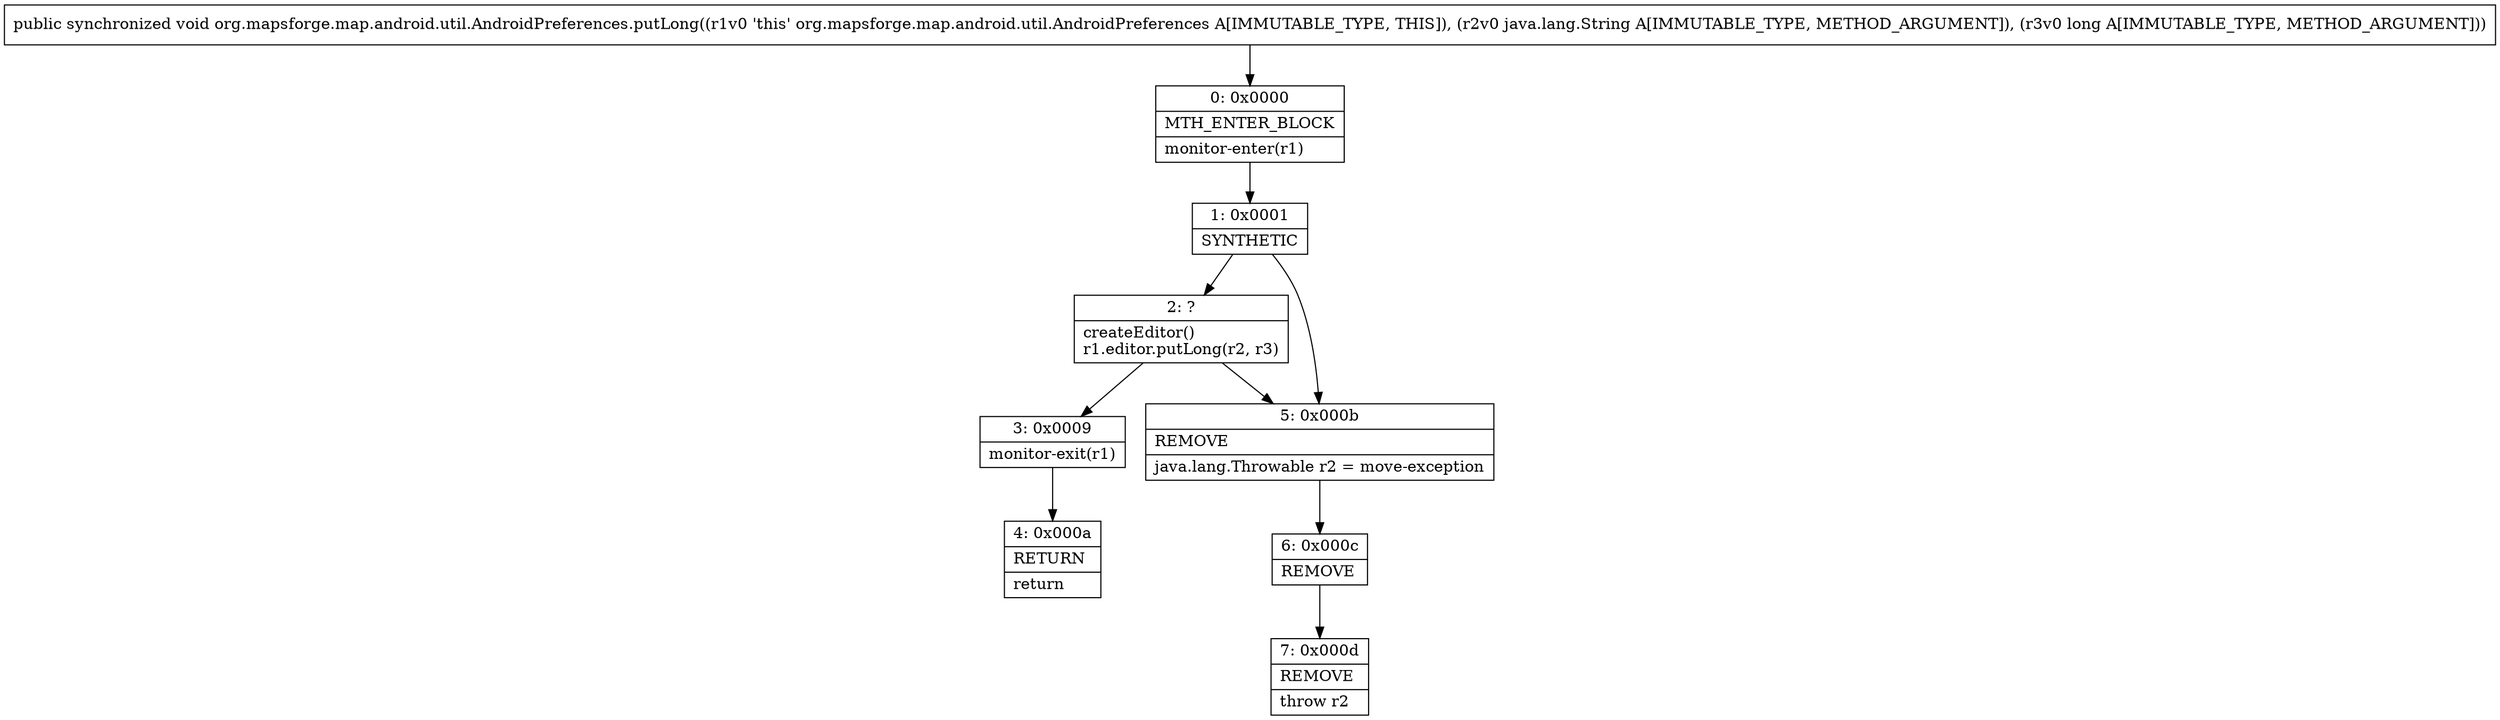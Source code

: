 digraph "CFG fororg.mapsforge.map.android.util.AndroidPreferences.putLong(Ljava\/lang\/String;J)V" {
Node_0 [shape=record,label="{0\:\ 0x0000|MTH_ENTER_BLOCK\l|monitor\-enter(r1)\l}"];
Node_1 [shape=record,label="{1\:\ 0x0001|SYNTHETIC\l}"];
Node_2 [shape=record,label="{2\:\ ?|createEditor()\lr1.editor.putLong(r2, r3)\l}"];
Node_3 [shape=record,label="{3\:\ 0x0009|monitor\-exit(r1)\l}"];
Node_4 [shape=record,label="{4\:\ 0x000a|RETURN\l|return\l}"];
Node_5 [shape=record,label="{5\:\ 0x000b|REMOVE\l|java.lang.Throwable r2 = move\-exception\l}"];
Node_6 [shape=record,label="{6\:\ 0x000c|REMOVE\l}"];
Node_7 [shape=record,label="{7\:\ 0x000d|REMOVE\l|throw r2\l}"];
MethodNode[shape=record,label="{public synchronized void org.mapsforge.map.android.util.AndroidPreferences.putLong((r1v0 'this' org.mapsforge.map.android.util.AndroidPreferences A[IMMUTABLE_TYPE, THIS]), (r2v0 java.lang.String A[IMMUTABLE_TYPE, METHOD_ARGUMENT]), (r3v0 long A[IMMUTABLE_TYPE, METHOD_ARGUMENT])) }"];
MethodNode -> Node_0;
Node_0 -> Node_1;
Node_1 -> Node_2;
Node_1 -> Node_5;
Node_2 -> Node_3;
Node_2 -> Node_5;
Node_3 -> Node_4;
Node_5 -> Node_6;
Node_6 -> Node_7;
}

